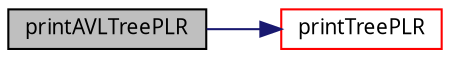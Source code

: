 digraph "printAVLTreePLR"
{
  edge [fontname="Verdana",fontsize="10",labelfontname="Verdana",labelfontsize="10"];
  node [fontname="Verdana",fontsize="10",shape=record];
  rankdir="LR";
  Node1 [label="printAVLTreePLR",height=0.2,width=0.4,color="black", fillcolor="grey75", style="filled", fontcolor="black"];
  Node1 -> Node2 [color="midnightblue",fontsize="10",style="solid",fontname="Verdana"];
  Node2 [label="printTreePLR",height=0.2,width=0.4,color="red", fillcolor="white", style="filled",URL="$avltree_8h.html#afca91c531c7215b2c2403b5c7a925bee",tooltip="Prints the node in preorder left right. "];
}
